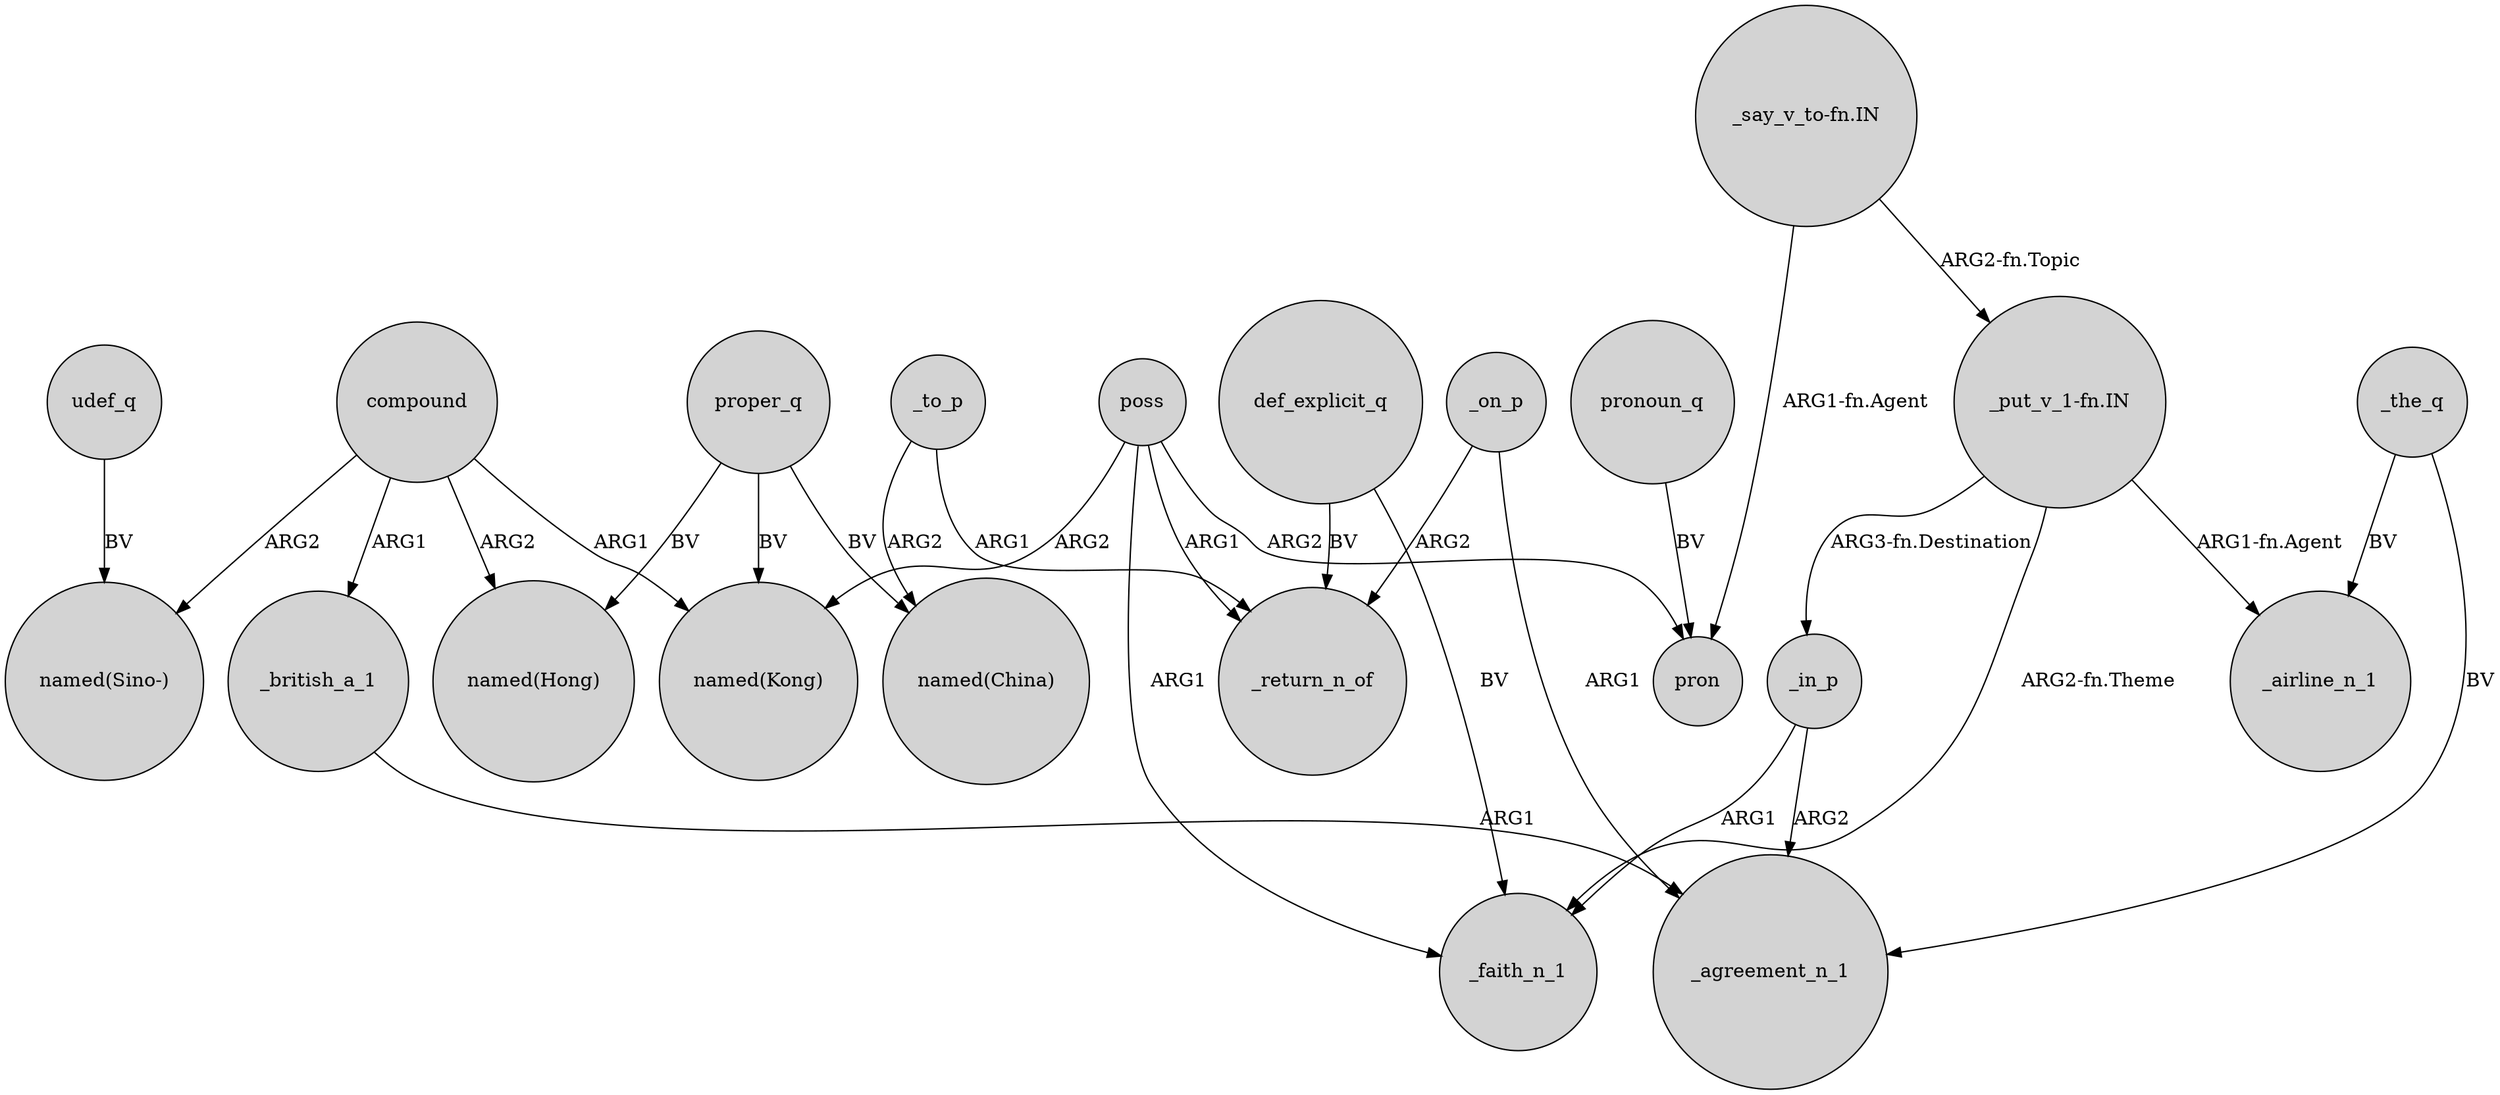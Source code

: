 digraph {
	node [shape=circle style=filled]
	udef_q -> "named(Sino-)" [label=BV]
	poss -> pron [label=ARG2]
	def_explicit_q -> _return_n_of [label=BV]
	_to_p -> _return_n_of [label=ARG1]
	_in_p -> _agreement_n_1 [label=ARG2]
	_to_p -> "named(China)" [label=ARG2]
	def_explicit_q -> _faith_n_1 [label=BV]
	"_put_v_1-fn.IN" -> _in_p [label="ARG3-fn.Destination"]
	_in_p -> _faith_n_1 [label=ARG1]
	compound -> "named(Hong)" [label=ARG2]
	_on_p -> _return_n_of [label=ARG2]
	poss -> "named(Kong)" [label=ARG2]
	proper_q -> "named(Hong)" [label=BV]
	"_put_v_1-fn.IN" -> _airline_n_1 [label="ARG1-fn.Agent"]
	pronoun_q -> pron [label=BV]
	poss -> _return_n_of [label=ARG1]
	_the_q -> _agreement_n_1 [label=BV]
	"_put_v_1-fn.IN" -> _faith_n_1 [label="ARG2-fn.Theme"]
	_the_q -> _airline_n_1 [label=BV]
	poss -> _faith_n_1 [label=ARG1]
	proper_q -> "named(Kong)" [label=BV]
	_british_a_1 -> _agreement_n_1 [label=ARG1]
	proper_q -> "named(China)" [label=BV]
	"_say_v_to-fn.IN" -> pron [label="ARG1-fn.Agent"]
	"_say_v_to-fn.IN" -> "_put_v_1-fn.IN" [label="ARG2-fn.Topic"]
	_on_p -> _agreement_n_1 [label=ARG1]
	compound -> "named(Sino-)" [label=ARG2]
	compound -> "named(Kong)" [label=ARG1]
	compound -> _british_a_1 [label=ARG1]
}
